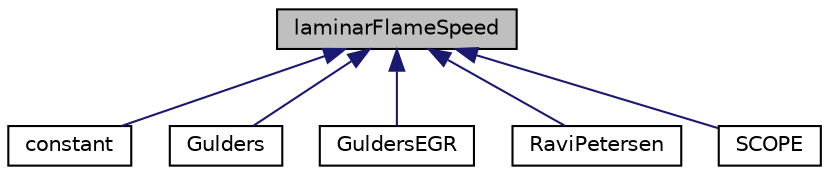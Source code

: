 digraph "laminarFlameSpeed"
{
  bgcolor="transparent";
  edge [fontname="Helvetica",fontsize="10",labelfontname="Helvetica",labelfontsize="10"];
  node [fontname="Helvetica",fontsize="10",shape=record];
  Node1 [label="laminarFlameSpeed",height=0.2,width=0.4,color="black", fillcolor="grey75", style="filled", fontcolor="black"];
  Node1 -> Node2 [dir="back",color="midnightblue",fontsize="10",style="solid",fontname="Helvetica"];
  Node2 [label="constant",height=0.2,width=0.4,color="black",URL="$a00358.html",tooltip="Constant laminar flame speed model. "];
  Node1 -> Node3 [dir="back",color="midnightblue",fontsize="10",style="solid",fontname="Helvetica"];
  Node3 [label="Gulders",height=0.2,width=0.4,color="black",URL="$a00973.html",tooltip="Laminar flame speed obtained from Gulder&#39;s correlation. "];
  Node1 -> Node4 [dir="back",color="midnightblue",fontsize="10",style="solid",fontname="Helvetica"];
  Node4 [label="GuldersEGR",height=0.2,width=0.4,color="black",URL="$a00974.html",tooltip="Laminar flame speed obtained from Gulder&#39;s correlation with EGR modelling. "];
  Node1 -> Node5 [dir="back",color="midnightblue",fontsize="10",style="solid",fontname="Helvetica"];
  Node5 [label="RaviPetersen",height=0.2,width=0.4,color="black",URL="$a02117.html",tooltip="Laminar flame speed obtained from Ravi and Petersen&#39;s correlation. "];
  Node1 -> Node6 [dir="back",color="midnightblue",fontsize="10",style="solid",fontname="Helvetica"];
  Node6 [label="SCOPE",height=0.2,width=0.4,color="black",URL="$a02310.html",tooltip="Laminar flame speed obtained from the SCOPE correlation. "];
}
